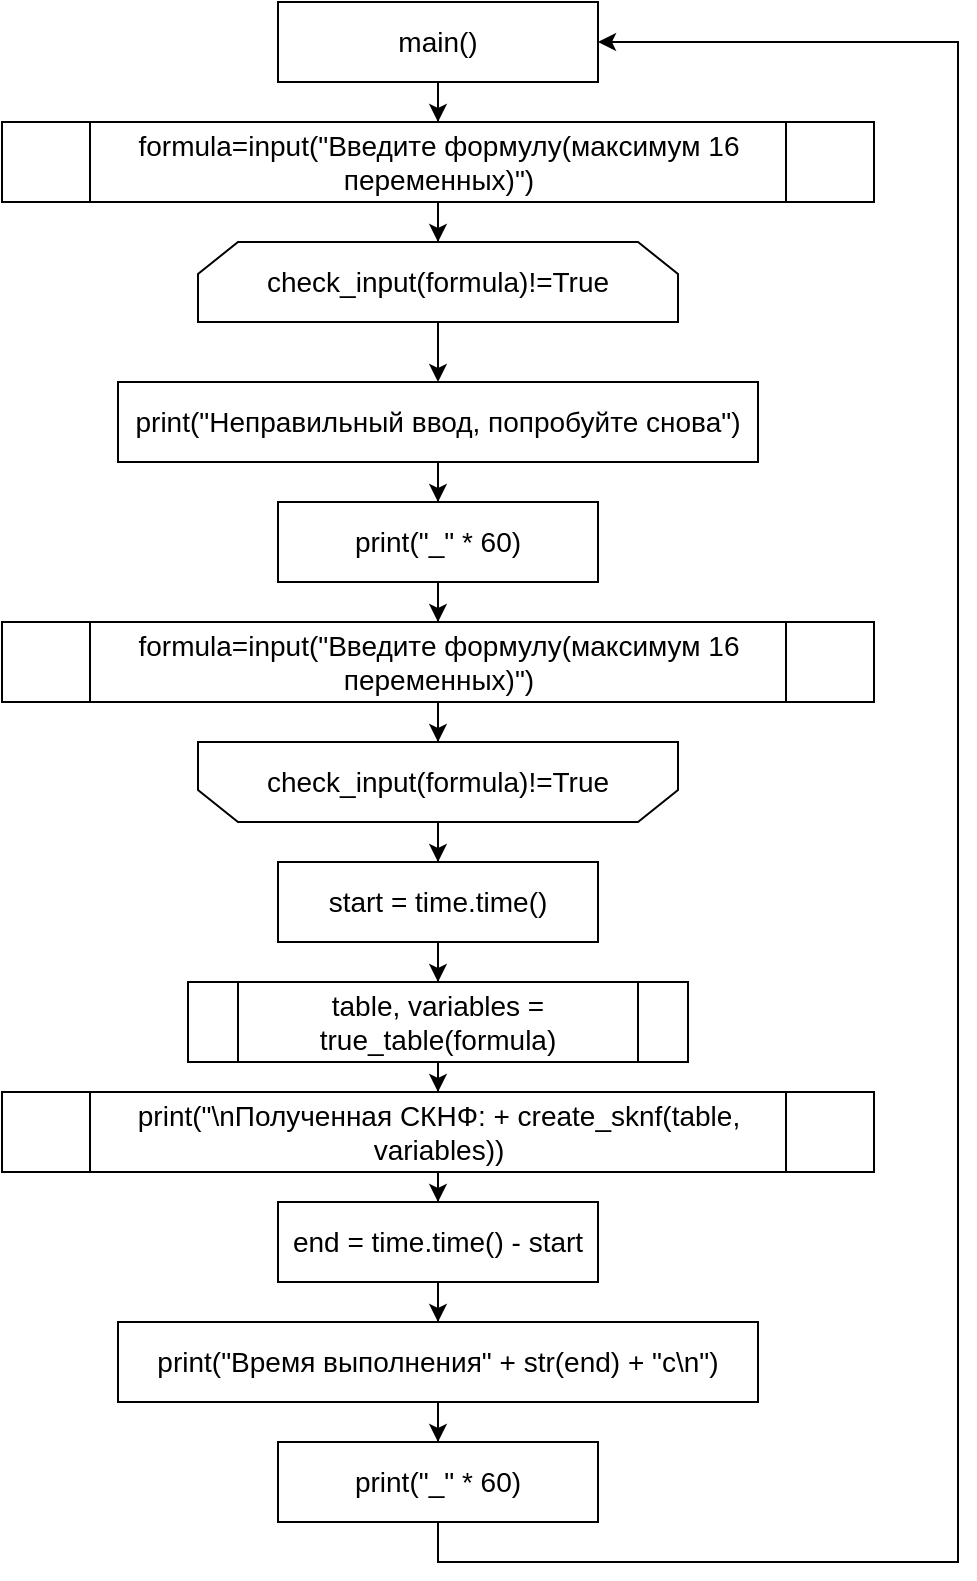<mxfile version="24.4.15" type="device">
  <diagram name="Страница — 1" id="IjTaALP3ovbCfr8lIJQM">
    <mxGraphModel dx="1050" dy="522" grid="1" gridSize="10" guides="1" tooltips="1" connect="1" arrows="1" fold="1" page="1" pageScale="1" pageWidth="827" pageHeight="1169" math="0" shadow="0">
      <root>
        <mxCell id="0" />
        <mxCell id="1" parent="0" />
        <mxCell id="zh43RwkhiAS5RcaG3p8d-13" style="edgeStyle=orthogonalEdgeStyle;rounded=0;orthogonalLoop=1;jettySize=auto;html=1;" parent="1" source="zh43RwkhiAS5RcaG3p8d-1" target="zh43RwkhiAS5RcaG3p8d-2" edge="1">
          <mxGeometry relative="1" as="geometry" />
        </mxCell>
        <mxCell id="zh43RwkhiAS5RcaG3p8d-1" value="&lt;font style=&quot;font-size: 14px;&quot;&gt;main()&lt;/font&gt;" style="rounded=1;whiteSpace=wrap;html=1;arcSize=0;strokeWidth=1;" parent="1" vertex="1">
          <mxGeometry x="320" y="40" width="160" height="40" as="geometry" />
        </mxCell>
        <mxCell id="zh43RwkhiAS5RcaG3p8d-12" style="edgeStyle=orthogonalEdgeStyle;rounded=0;orthogonalLoop=1;jettySize=auto;html=1;entryX=0.5;entryY=0;entryDx=0;entryDy=0;" parent="1" source="zh43RwkhiAS5RcaG3p8d-2" target="zh43RwkhiAS5RcaG3p8d-3" edge="1">
          <mxGeometry relative="1" as="geometry" />
        </mxCell>
        <mxCell id="zh43RwkhiAS5RcaG3p8d-2" value="formula=input(&quot;Введите формулу(максимум 16 переменных)&quot;)" style="shape=process;whiteSpace=wrap;html=1;backgroundOutline=1;fontSize=14;" parent="1" vertex="1">
          <mxGeometry x="182" y="100" width="436" height="40" as="geometry" />
        </mxCell>
        <mxCell id="zh43RwkhiAS5RcaG3p8d-8" style="edgeStyle=orthogonalEdgeStyle;rounded=0;orthogonalLoop=1;jettySize=auto;html=1;entryX=0.5;entryY=0;entryDx=0;entryDy=0;" parent="1" source="zh43RwkhiAS5RcaG3p8d-3" target="zh43RwkhiAS5RcaG3p8d-6" edge="1">
          <mxGeometry relative="1" as="geometry" />
        </mxCell>
        <mxCell id="zh43RwkhiAS5RcaG3p8d-3" value="&lt;span style=&quot;font-size: 14px;&quot;&gt;check_input(formula)!=True&lt;/span&gt;" style="shape=loopLimit;whiteSpace=wrap;html=1;fontFamily=Helvetica;fontSize=11;fontColor=default;labelBackgroundColor=default;" parent="1" vertex="1">
          <mxGeometry x="280" y="160" width="240" height="40" as="geometry" />
        </mxCell>
        <mxCell id="zh43RwkhiAS5RcaG3p8d-15" style="edgeStyle=orthogonalEdgeStyle;rounded=0;orthogonalLoop=1;jettySize=auto;html=1;" parent="1" source="zh43RwkhiAS5RcaG3p8d-4" target="zh43RwkhiAS5RcaG3p8d-14" edge="1">
          <mxGeometry relative="1" as="geometry" />
        </mxCell>
        <mxCell id="zh43RwkhiAS5RcaG3p8d-4" value="check_input(formula)!=True" style="shape=loopLimit;whiteSpace=wrap;html=1;fontFamily=Helvetica;fontSize=14;fontColor=default;labelBackgroundColor=default;direction=west;" parent="1" vertex="1">
          <mxGeometry x="280" y="410" width="240" height="40" as="geometry" />
        </mxCell>
        <mxCell id="zh43RwkhiAS5RcaG3p8d-11" style="edgeStyle=orthogonalEdgeStyle;rounded=0;orthogonalLoop=1;jettySize=auto;html=1;entryX=0.5;entryY=1;entryDx=0;entryDy=0;" parent="1" source="zh43RwkhiAS5RcaG3p8d-5" target="zh43RwkhiAS5RcaG3p8d-4" edge="1">
          <mxGeometry relative="1" as="geometry" />
        </mxCell>
        <mxCell id="zh43RwkhiAS5RcaG3p8d-5" value="formula=input(&quot;Введите формулу(максимум 16 переменных)&quot;)" style="shape=process;whiteSpace=wrap;html=1;backgroundOutline=1;fontSize=14;" parent="1" vertex="1">
          <mxGeometry x="182" y="350" width="436" height="40" as="geometry" />
        </mxCell>
        <mxCell id="zh43RwkhiAS5RcaG3p8d-9" style="edgeStyle=orthogonalEdgeStyle;rounded=0;orthogonalLoop=1;jettySize=auto;html=1;entryX=0.5;entryY=0;entryDx=0;entryDy=0;" parent="1" source="zh43RwkhiAS5RcaG3p8d-6" target="zh43RwkhiAS5RcaG3p8d-7" edge="1">
          <mxGeometry relative="1" as="geometry" />
        </mxCell>
        <mxCell id="zh43RwkhiAS5RcaG3p8d-6" value="print(&quot;Неправильный ввод, попробуйте снова&quot;)" style="rounded=0;whiteSpace=wrap;html=1;fontSize=14;" parent="1" vertex="1">
          <mxGeometry x="240" y="230" width="320" height="40" as="geometry" />
        </mxCell>
        <mxCell id="zh43RwkhiAS5RcaG3p8d-10" style="edgeStyle=orthogonalEdgeStyle;rounded=0;orthogonalLoop=1;jettySize=auto;html=1;entryX=0.5;entryY=0;entryDx=0;entryDy=0;" parent="1" source="zh43RwkhiAS5RcaG3p8d-7" target="zh43RwkhiAS5RcaG3p8d-5" edge="1">
          <mxGeometry relative="1" as="geometry" />
        </mxCell>
        <mxCell id="zh43RwkhiAS5RcaG3p8d-7" value="print(&quot;_&quot; * 60)" style="rounded=0;whiteSpace=wrap;html=1;fontSize=14;" parent="1" vertex="1">
          <mxGeometry x="320" y="290" width="160" height="40" as="geometry" />
        </mxCell>
        <mxCell id="zh43RwkhiAS5RcaG3p8d-19" style="edgeStyle=orthogonalEdgeStyle;rounded=0;orthogonalLoop=1;jettySize=auto;html=1;entryX=0.5;entryY=0;entryDx=0;entryDy=0;" parent="1" source="zh43RwkhiAS5RcaG3p8d-14" target="zh43RwkhiAS5RcaG3p8d-16" edge="1">
          <mxGeometry relative="1" as="geometry" />
        </mxCell>
        <mxCell id="zh43RwkhiAS5RcaG3p8d-14" value="start = time.time()" style="rounded=0;whiteSpace=wrap;html=1;fontSize=14;" parent="1" vertex="1">
          <mxGeometry x="320" y="470" width="160" height="40" as="geometry" />
        </mxCell>
        <mxCell id="zh43RwkhiAS5RcaG3p8d-20" style="edgeStyle=orthogonalEdgeStyle;rounded=0;orthogonalLoop=1;jettySize=auto;html=1;entryX=0.5;entryY=0;entryDx=0;entryDy=0;" parent="1" source="zh43RwkhiAS5RcaG3p8d-16" target="zh43RwkhiAS5RcaG3p8d-18" edge="1">
          <mxGeometry relative="1" as="geometry" />
        </mxCell>
        <mxCell id="zh43RwkhiAS5RcaG3p8d-16" value="table, variables = true_table(formula)" style="shape=process;whiteSpace=wrap;html=1;backgroundOutline=1;fontSize=14;" parent="1" vertex="1">
          <mxGeometry x="275" y="530" width="250" height="40" as="geometry" />
        </mxCell>
        <mxCell id="zh43RwkhiAS5RcaG3p8d-22" style="edgeStyle=orthogonalEdgeStyle;rounded=0;orthogonalLoop=1;jettySize=auto;html=1;entryX=0.5;entryY=0;entryDx=0;entryDy=0;" parent="1" source="zh43RwkhiAS5RcaG3p8d-18" target="zh43RwkhiAS5RcaG3p8d-21" edge="1">
          <mxGeometry relative="1" as="geometry" />
        </mxCell>
        <mxCell id="zh43RwkhiAS5RcaG3p8d-18" value="print(&quot;\nПолученная СКНФ: + create_sknf(table, variables))" style="shape=process;whiteSpace=wrap;html=1;backgroundOutline=1;fontSize=14;" parent="1" vertex="1">
          <mxGeometry x="182" y="585" width="436" height="40" as="geometry" />
        </mxCell>
        <mxCell id="zh43RwkhiAS5RcaG3p8d-25" style="edgeStyle=orthogonalEdgeStyle;rounded=0;orthogonalLoop=1;jettySize=auto;html=1;entryX=0.5;entryY=0;entryDx=0;entryDy=0;" parent="1" source="zh43RwkhiAS5RcaG3p8d-21" target="zh43RwkhiAS5RcaG3p8d-24" edge="1">
          <mxGeometry relative="1" as="geometry" />
        </mxCell>
        <mxCell id="zh43RwkhiAS5RcaG3p8d-21" value="end = time.time() - start" style="rounded=0;whiteSpace=wrap;html=1;fontSize=14;" parent="1" vertex="1">
          <mxGeometry x="320" y="640" width="160" height="40" as="geometry" />
        </mxCell>
        <mxCell id="zh43RwkhiAS5RcaG3p8d-28" style="edgeStyle=orthogonalEdgeStyle;rounded=0;orthogonalLoop=1;jettySize=auto;html=1;entryX=1;entryY=0.5;entryDx=0;entryDy=0;" parent="1" source="zh43RwkhiAS5RcaG3p8d-23" target="zh43RwkhiAS5RcaG3p8d-1" edge="1">
          <mxGeometry relative="1" as="geometry">
            <mxPoint x="400" y="1080" as="targetPoint" />
            <Array as="points">
              <mxPoint x="400" y="820" />
              <mxPoint x="660" y="820" />
              <mxPoint x="660" y="60" />
            </Array>
          </mxGeometry>
        </mxCell>
        <mxCell id="zh43RwkhiAS5RcaG3p8d-23" value="print(&quot;_&quot; * 60)" style="rounded=0;whiteSpace=wrap;html=1;fontSize=14;" parent="1" vertex="1">
          <mxGeometry x="320" y="760" width="160" height="40" as="geometry" />
        </mxCell>
        <mxCell id="zh43RwkhiAS5RcaG3p8d-26" style="edgeStyle=orthogonalEdgeStyle;rounded=0;orthogonalLoop=1;jettySize=auto;html=1;entryX=0.5;entryY=0;entryDx=0;entryDy=0;" parent="1" source="zh43RwkhiAS5RcaG3p8d-24" target="zh43RwkhiAS5RcaG3p8d-23" edge="1">
          <mxGeometry relative="1" as="geometry" />
        </mxCell>
        <mxCell id="zh43RwkhiAS5RcaG3p8d-24" value="print(&quot;Время выполнения&quot; + str(end) + &quot;c\n&quot;)" style="rounded=0;whiteSpace=wrap;html=1;fontSize=14;" parent="1" vertex="1">
          <mxGeometry x="240" y="700" width="320" height="40" as="geometry" />
        </mxCell>
      </root>
    </mxGraphModel>
  </diagram>
</mxfile>
